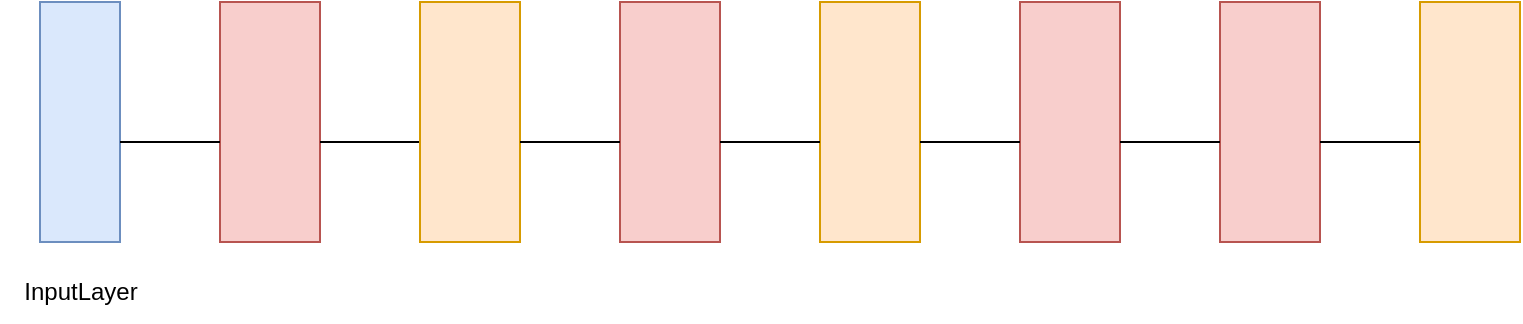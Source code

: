 <mxfile version="21.6.2" type="github">
  <diagram name="Trang-1" id="TF3QkSK-UxRrO8AnI0hc">
    <mxGraphModel dx="1050" dy="581" grid="1" gridSize="10" guides="1" tooltips="1" connect="1" arrows="1" fold="1" page="1" pageScale="1" pageWidth="827" pageHeight="1169" math="0" shadow="0">
      <root>
        <mxCell id="0" />
        <mxCell id="1" parent="0" />
        <mxCell id="_ZeKbELIuL-JyjDxVj0N-1" value="" style="rounded=0;whiteSpace=wrap;html=1;direction=south;fillColor=#dae8fc;strokeColor=#6c8ebf;" vertex="1" parent="1">
          <mxGeometry x="20" y="160" width="40" height="120" as="geometry" />
        </mxCell>
        <mxCell id="_ZeKbELIuL-JyjDxVj0N-3" value="InputLayer" style="text;html=1;align=center;verticalAlign=middle;resizable=0;points=[];autosize=1;strokeColor=none;fillColor=none;" vertex="1" parent="1">
          <mxGeometry y="290" width="80" height="30" as="geometry" />
        </mxCell>
        <mxCell id="_ZeKbELIuL-JyjDxVj0N-4" value="" style="rounded=0;whiteSpace=wrap;html=1;direction=south;fillColor=#f8cecc;strokeColor=#b85450;" vertex="1" parent="1">
          <mxGeometry x="110" y="160" width="50" height="120" as="geometry" />
        </mxCell>
        <mxCell id="_ZeKbELIuL-JyjDxVj0N-5" value="" style="endArrow=none;html=1;rounded=0;" edge="1" parent="1">
          <mxGeometry width="50" height="50" relative="1" as="geometry">
            <mxPoint x="60" y="230" as="sourcePoint" />
            <mxPoint x="110" y="230" as="targetPoint" />
          </mxGeometry>
        </mxCell>
        <mxCell id="_ZeKbELIuL-JyjDxVj0N-7" value="" style="endArrow=none;html=1;rounded=0;" edge="1" parent="1">
          <mxGeometry width="50" height="50" relative="1" as="geometry">
            <mxPoint x="160" y="230" as="sourcePoint" />
            <mxPoint x="210" y="230" as="targetPoint" />
          </mxGeometry>
        </mxCell>
        <mxCell id="_ZeKbELIuL-JyjDxVj0N-8" value="" style="rounded=0;whiteSpace=wrap;html=1;direction=south;fillColor=#ffe6cc;strokeColor=#d79b00;" vertex="1" parent="1">
          <mxGeometry x="210" y="160" width="50" height="120" as="geometry" />
        </mxCell>
        <mxCell id="_ZeKbELIuL-JyjDxVj0N-9" value="" style="rounded=0;whiteSpace=wrap;html=1;direction=south;fillColor=#f8cecc;strokeColor=#b85450;" vertex="1" parent="1">
          <mxGeometry x="310" y="160" width="50" height="120" as="geometry" />
        </mxCell>
        <mxCell id="_ZeKbELIuL-JyjDxVj0N-10" value="" style="endArrow=none;html=1;rounded=0;" edge="1" parent="1">
          <mxGeometry width="50" height="50" relative="1" as="geometry">
            <mxPoint x="260" y="230" as="sourcePoint" />
            <mxPoint x="310" y="230" as="targetPoint" />
          </mxGeometry>
        </mxCell>
        <mxCell id="_ZeKbELIuL-JyjDxVj0N-11" value="" style="rounded=0;whiteSpace=wrap;html=1;direction=south;fillColor=#ffe6cc;strokeColor=#d79b00;" vertex="1" parent="1">
          <mxGeometry x="410" y="160" width="50" height="120" as="geometry" />
        </mxCell>
        <mxCell id="_ZeKbELIuL-JyjDxVj0N-12" value="" style="endArrow=none;html=1;rounded=0;" edge="1" parent="1">
          <mxGeometry width="50" height="50" relative="1" as="geometry">
            <mxPoint x="360" y="230" as="sourcePoint" />
            <mxPoint x="410" y="230" as="targetPoint" />
          </mxGeometry>
        </mxCell>
        <mxCell id="_ZeKbELIuL-JyjDxVj0N-13" value="" style="rounded=0;whiteSpace=wrap;html=1;direction=south;fillColor=#f8cecc;strokeColor=#b85450;" vertex="1" parent="1">
          <mxGeometry x="510" y="160" width="50" height="120" as="geometry" />
        </mxCell>
        <mxCell id="_ZeKbELIuL-JyjDxVj0N-14" value="" style="endArrow=none;html=1;rounded=0;" edge="1" parent="1">
          <mxGeometry width="50" height="50" relative="1" as="geometry">
            <mxPoint x="460" y="230" as="sourcePoint" />
            <mxPoint x="510" y="230" as="targetPoint" />
          </mxGeometry>
        </mxCell>
        <mxCell id="_ZeKbELIuL-JyjDxVj0N-15" value="" style="rounded=0;whiteSpace=wrap;html=1;direction=south;fillColor=#f8cecc;strokeColor=#b85450;" vertex="1" parent="1">
          <mxGeometry x="610" y="160" width="50" height="120" as="geometry" />
        </mxCell>
        <mxCell id="_ZeKbELIuL-JyjDxVj0N-16" value="" style="endArrow=none;html=1;rounded=0;" edge="1" parent="1">
          <mxGeometry width="50" height="50" relative="1" as="geometry">
            <mxPoint x="560" y="230" as="sourcePoint" />
            <mxPoint x="610" y="230" as="targetPoint" />
          </mxGeometry>
        </mxCell>
        <mxCell id="_ZeKbELIuL-JyjDxVj0N-17" value="" style="rounded=0;whiteSpace=wrap;html=1;direction=south;fillColor=#ffe6cc;strokeColor=#d79b00;" vertex="1" parent="1">
          <mxGeometry x="710" y="160" width="50" height="120" as="geometry" />
        </mxCell>
        <mxCell id="_ZeKbELIuL-JyjDxVj0N-18" value="" style="endArrow=none;html=1;rounded=0;" edge="1" parent="1">
          <mxGeometry width="50" height="50" relative="1" as="geometry">
            <mxPoint x="660" y="230" as="sourcePoint" />
            <mxPoint x="710" y="230" as="targetPoint" />
          </mxGeometry>
        </mxCell>
      </root>
    </mxGraphModel>
  </diagram>
</mxfile>
